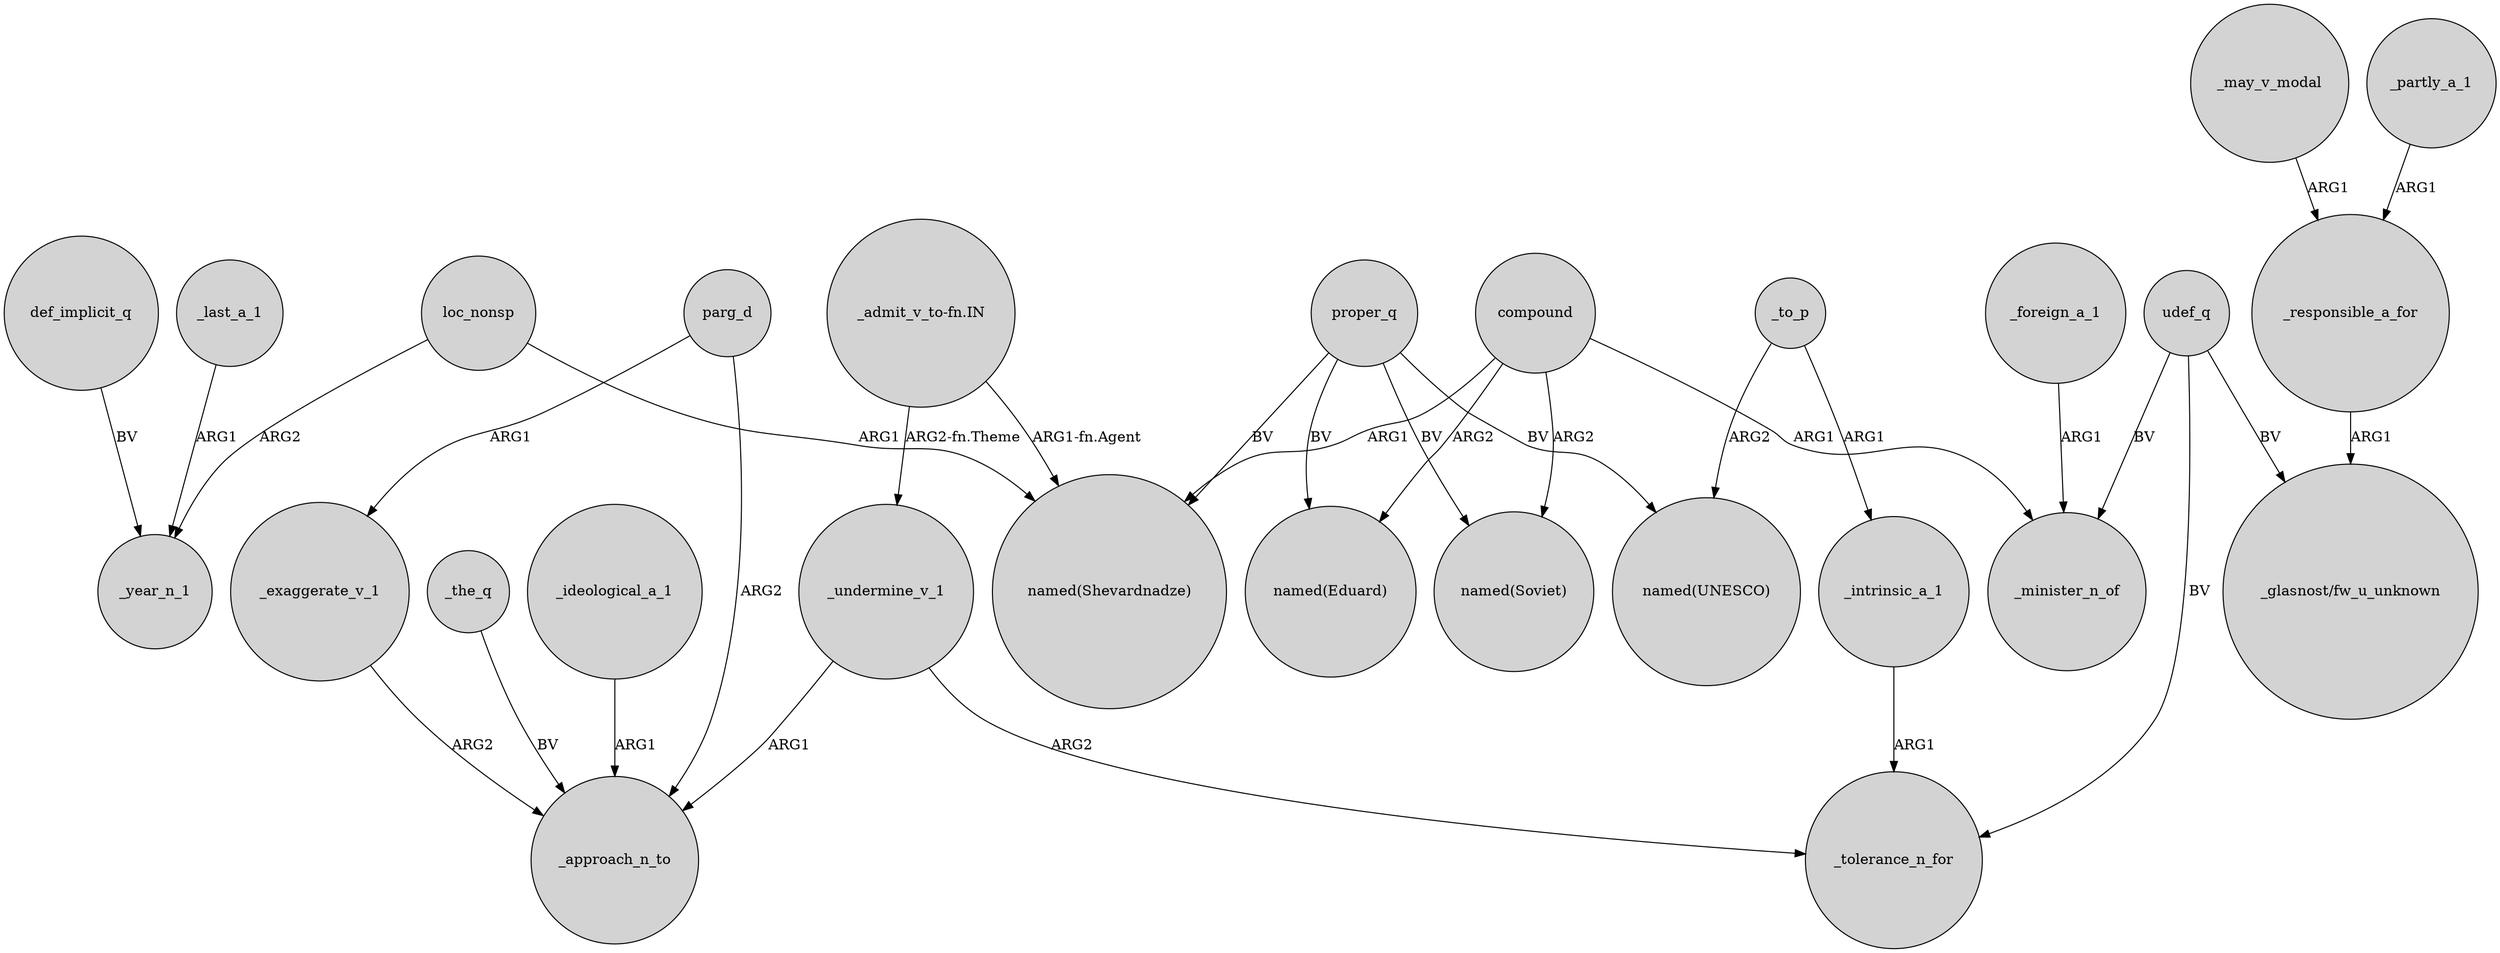 digraph {
	node [shape=circle style=filled]
	def_implicit_q -> _year_n_1 [label=BV]
	_exaggerate_v_1 -> _approach_n_to [label=ARG2]
	parg_d -> _approach_n_to [label=ARG2]
	"_admit_v_to-fn.IN" -> "named(Shevardnadze)" [label="ARG1-fn.Agent"]
	compound -> "named(Shevardnadze)" [label=ARG1]
	"_admit_v_to-fn.IN" -> _undermine_v_1 [label="ARG2-fn.Theme"]
	_may_v_modal -> _responsible_a_for [label=ARG1]
	proper_q -> "named(Soviet)" [label=BV]
	_the_q -> _approach_n_to [label=BV]
	_foreign_a_1 -> _minister_n_of [label=ARG1]
	proper_q -> "named(UNESCO)" [label=BV]
	loc_nonsp -> "named(Shevardnadze)" [label=ARG1]
	_undermine_v_1 -> _tolerance_n_for [label=ARG2]
	_ideological_a_1 -> _approach_n_to [label=ARG1]
	compound -> "named(Eduard)" [label=ARG2]
	_responsible_a_for -> "_glasnost/fw_u_unknown" [label=ARG1]
	compound -> _minister_n_of [label=ARG1]
	_partly_a_1 -> _responsible_a_for [label=ARG1]
	_to_p -> "named(UNESCO)" [label=ARG2]
	loc_nonsp -> _year_n_1 [label=ARG2]
	_to_p -> _intrinsic_a_1 [label=ARG1]
	compound -> "named(Soviet)" [label=ARG2]
	_last_a_1 -> _year_n_1 [label=ARG1]
	parg_d -> _exaggerate_v_1 [label=ARG1]
	udef_q -> _minister_n_of [label=BV]
	proper_q -> "named(Eduard)" [label=BV]
	_undermine_v_1 -> _approach_n_to [label=ARG1]
	_intrinsic_a_1 -> _tolerance_n_for [label=ARG1]
	udef_q -> "_glasnost/fw_u_unknown" [label=BV]
	udef_q -> _tolerance_n_for [label=BV]
	proper_q -> "named(Shevardnadze)" [label=BV]
}
